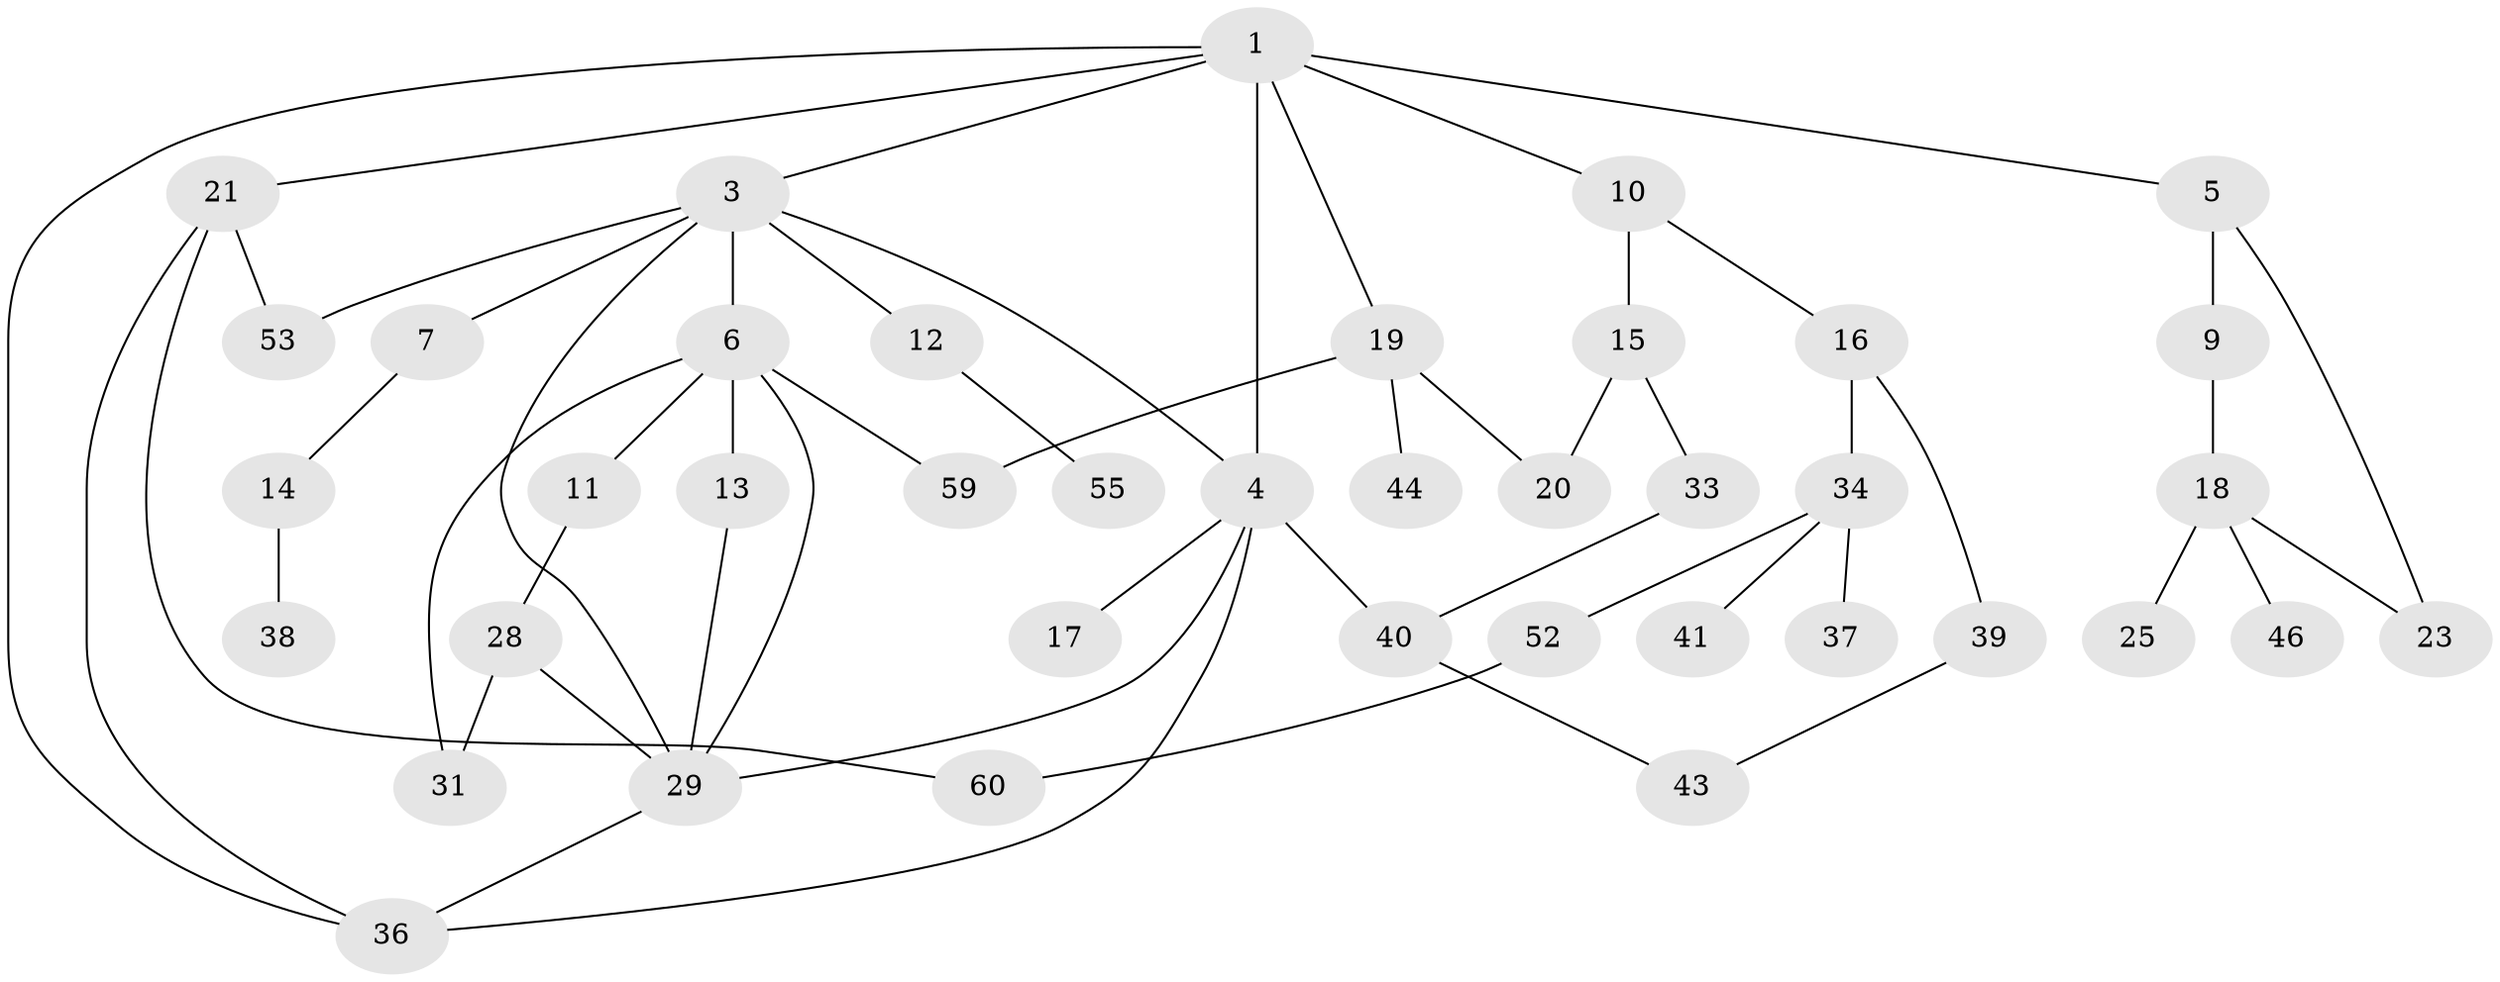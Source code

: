 // Generated by graph-tools (version 1.1) at 2025/51/02/27/25 19:51:39]
// undirected, 40 vertices, 55 edges
graph export_dot {
graph [start="1"]
  node [color=gray90,style=filled];
  1 [super="+2"];
  3 [super="+47"];
  4 [super="+22"];
  5 [super="+54"];
  6 [super="+8"];
  7;
  9;
  10 [super="+32"];
  11;
  12 [super="+24"];
  13 [super="+42"];
  14 [super="+27"];
  15 [super="+45"];
  16 [super="+30"];
  17;
  18 [super="+58"];
  19 [super="+48"];
  20;
  21 [super="+35"];
  23;
  25 [super="+26"];
  28 [super="+57"];
  29 [super="+51"];
  31;
  33 [super="+56"];
  34 [super="+50"];
  36;
  37;
  38;
  39;
  40;
  41;
  43 [super="+49"];
  44;
  46;
  52;
  53;
  55;
  59;
  60;
  1 -- 19;
  1 -- 3;
  1 -- 4;
  1 -- 5;
  1 -- 36;
  1 -- 21;
  1 -- 10;
  3 -- 6;
  3 -- 7;
  3 -- 12;
  3 -- 53;
  3 -- 29;
  3 -- 4;
  4 -- 17;
  4 -- 40;
  4 -- 29;
  4 -- 36;
  5 -- 9;
  5 -- 23;
  6 -- 11;
  6 -- 13;
  6 -- 29;
  6 -- 31;
  6 -- 59;
  7 -- 14;
  9 -- 18 [weight=2];
  10 -- 15;
  10 -- 16;
  11 -- 28;
  12 -- 55;
  13 -- 29;
  14 -- 38;
  15 -- 20;
  15 -- 33;
  16 -- 34;
  16 -- 39;
  18 -- 23;
  18 -- 25 [weight=2];
  18 -- 46;
  19 -- 44;
  19 -- 59;
  19 -- 20;
  21 -- 53;
  21 -- 60;
  21 -- 36;
  28 -- 29;
  28 -- 31;
  29 -- 36;
  33 -- 40;
  34 -- 37;
  34 -- 41;
  34 -- 52;
  39 -- 43;
  40 -- 43;
  52 -- 60;
}
